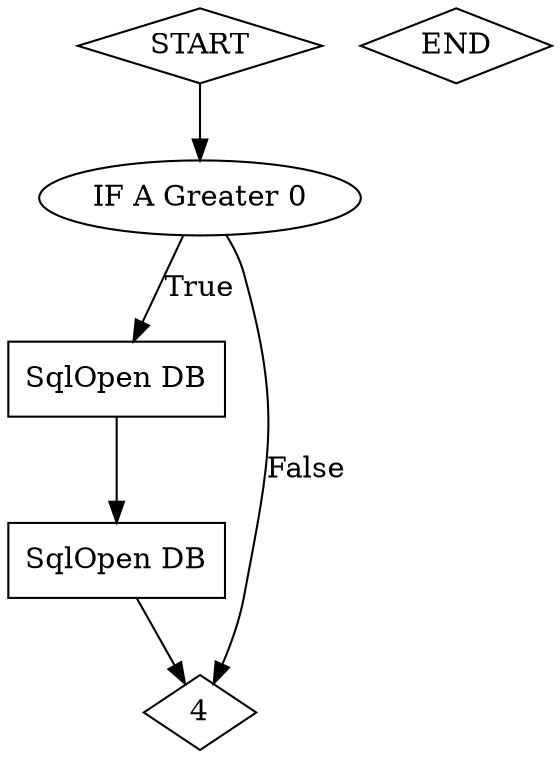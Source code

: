 digraph "test.gvz" {
	node [shape=diamond]
	0 [label=START]
	node [shape=ellipse]
	1 [label="IF A Greater 0"]
	node [shape=box]
	2 [label="SqlOpen DB"]
	node [shape=box]
	3 [label="SqlOpen DB"]
	node [shape=diamond]
	5 [label=END]
	0 -> 1
	1 -> 2 [label=True]
	1 -> 4 [label=False]
	2 -> 3
	3 -> 4
}
